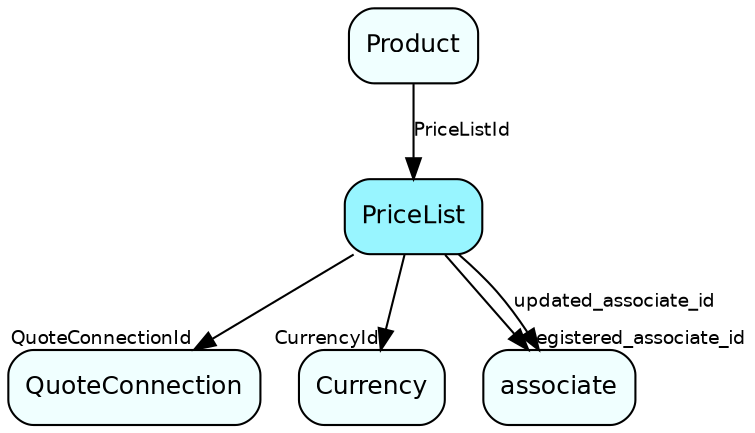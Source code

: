 digraph PriceList  {
node [shape = box style="rounded, filled" fontname = "Helvetica" fontsize = "12" ]
edge [fontname = "Helvetica" fontsize = "9"]

PriceList[fillcolor = "cadetblue1"]
QuoteConnection[fillcolor = "azure1"]
Currency[fillcolor = "azure1"]
associate[fillcolor = "azure1"]
Product[fillcolor = "azure1"]
PriceList -> QuoteConnection [headlabel = "QuoteConnectionId"]
PriceList -> Currency [headlabel = "CurrencyId"]
PriceList -> associate [headlabel = "registered_associate_id"]
PriceList -> associate [label = "updated_associate_id"]
Product -> PriceList [label = "PriceListId"]
}
